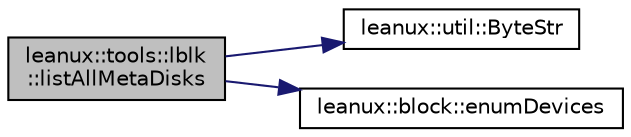 digraph "leanux::tools::lblk::listAllMetaDisks"
{
 // LATEX_PDF_SIZE
  bgcolor="transparent";
  edge [fontname="Helvetica",fontsize="10",labelfontname="Helvetica",labelfontsize="10"];
  node [fontname="Helvetica",fontsize="10",shape=record];
  rankdir="LR";
  Node1 [label="leanux::tools::lblk\l::listAllMetaDisks",height=0.2,width=0.4,color="black", fillcolor="grey75", style="filled", fontcolor="black",tooltip="Table listing all MetaDisks."];
  Node1 -> Node2 [color="midnightblue",fontsize="10",style="solid",fontname="Helvetica"];
  Node2 [label="leanux::util::ByteStr",height=0.2,width=0.4,color="black",URL="$namespaceleanux_1_1util.html#a979843e3d99f053101f902ec38985833",tooltip="convert a byte value to pretty print string."];
  Node1 -> Node3 [color="midnightblue",fontsize="10",style="solid",fontname="Helvetica"];
  Node3 [label="leanux::block::enumDevices",height=0.2,width=0.4,color="black",URL="$namespaceleanux_1_1block.html#a3864dabca95b6bfede27af2bbe4e2f60",tooltip="get a list of all block devices"];
}
